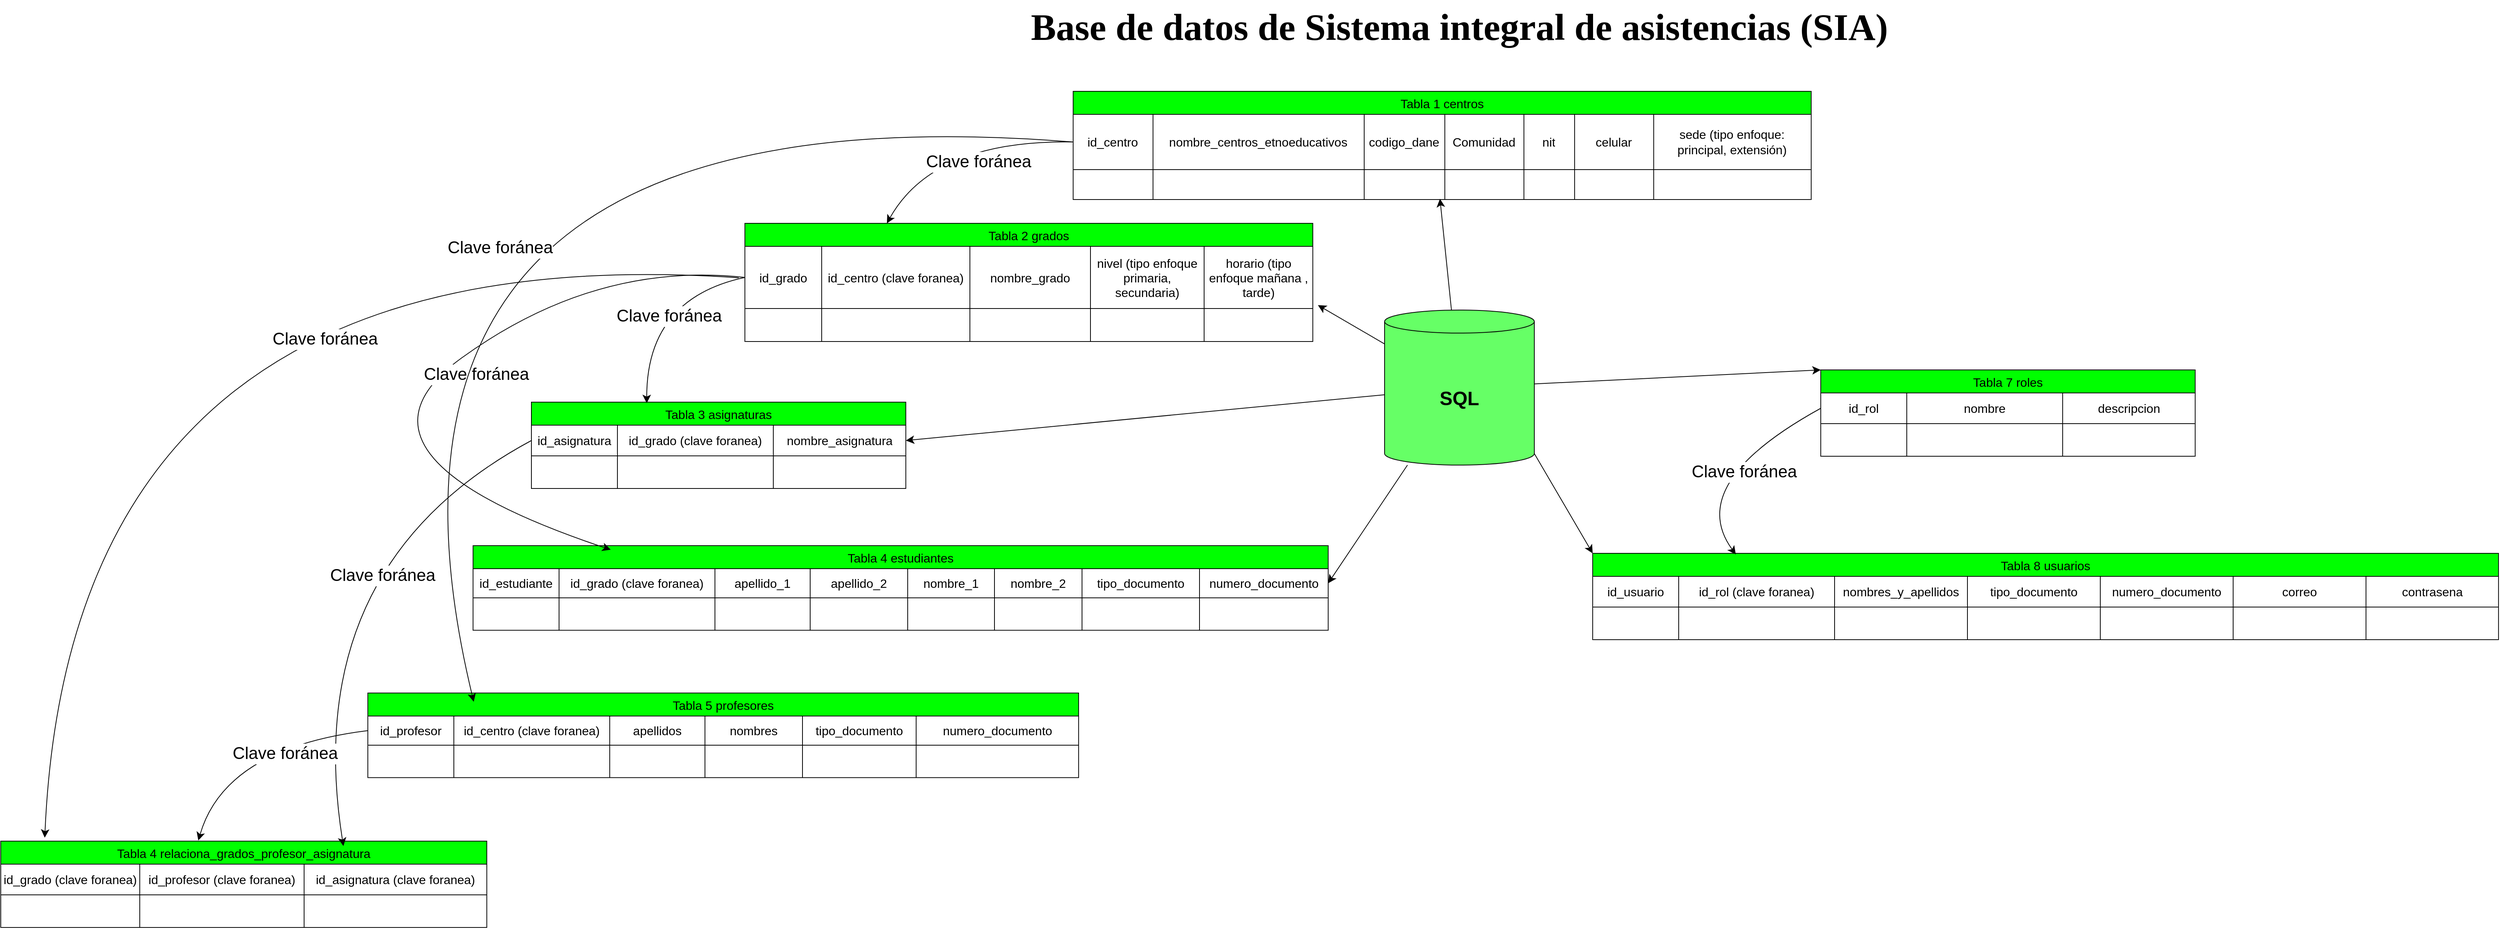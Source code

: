 <mxfile version="26.0.9">
  <diagram name="Página-1" id="TvYG14Qko4ZeJ21JqZOj">
    <mxGraphModel dx="2522" dy="471" grid="0" gridSize="10" guides="1" tooltips="1" connect="1" arrows="1" fold="1" page="0" pageScale="1" pageWidth="827" pageHeight="1169" background="#ffffff" math="0" shadow="0">
      <root>
        <mxCell id="0" />
        <mxCell id="1" parent="0" />
        <mxCell id="zRnEoflxh51FS6Fjrhx--129" style="edgeStyle=none;curved=1;rounded=0;orthogonalLoop=1;jettySize=auto;html=1;fontSize=12;startSize=8;endSize=8;entryX=1;entryY=0.5;entryDx=0;entryDy=0;" edge="1" parent="1" source="zRnEoflxh51FS6Fjrhx--1" target="zRnEoflxh51FS6Fjrhx--131">
          <mxGeometry relative="1" as="geometry">
            <mxPoint x="-136" y="862" as="targetPoint" />
          </mxGeometry>
        </mxCell>
        <mxCell id="zRnEoflxh51FS6Fjrhx--230" style="edgeStyle=none;curved=1;rounded=0;orthogonalLoop=1;jettySize=auto;html=1;exitX=1;exitY=1;exitDx=0;exitDy=-15;exitPerimeter=0;fontSize=12;startSize=8;endSize=8;entryX=0;entryY=0;entryDx=0;entryDy=0;" edge="1" parent="1" source="zRnEoflxh51FS6Fjrhx--1" target="zRnEoflxh51FS6Fjrhx--231">
          <mxGeometry relative="1" as="geometry">
            <mxPoint x="733" y="855" as="targetPoint" />
          </mxGeometry>
        </mxCell>
        <mxCell id="zRnEoflxh51FS6Fjrhx--268" style="edgeStyle=none;curved=1;rounded=0;orthogonalLoop=1;jettySize=auto;html=1;entryX=0;entryY=0;entryDx=0;entryDy=0;fontSize=12;startSize=8;endSize=8;" edge="1" parent="1" source="zRnEoflxh51FS6Fjrhx--1" target="zRnEoflxh51FS6Fjrhx--248">
          <mxGeometry relative="1" as="geometry" />
        </mxCell>
        <mxCell id="zRnEoflxh51FS6Fjrhx--1" value="&lt;font style=&quot;vertical-align: inherit;&quot;&gt;&lt;font style=&quot;vertical-align: inherit; font-size: 25px;&quot;&gt;&lt;b&gt;SQL&lt;/b&gt;&lt;/font&gt;&lt;/font&gt;" style="shape=cylinder3;whiteSpace=wrap;html=1;boundedLbl=1;backgroundOutline=1;size=15;fillColor=#66FF66;" vertex="1" parent="1">
          <mxGeometry x="481" y="500" width="195" height="202" as="geometry" />
        </mxCell>
        <mxCell id="zRnEoflxh51FS6Fjrhx--2" value="Tabla 1 centros" style="shape=table;startSize=30;container=1;collapsible=0;childLayout=tableLayout;strokeColor=#000000;fontSize=16;fillColor=#00FF00;" vertex="1" parent="1">
          <mxGeometry x="75.45" y="215" width="961.102" height="141.0" as="geometry" />
        </mxCell>
        <mxCell id="zRnEoflxh51FS6Fjrhx--3" value="" style="shape=tableRow;horizontal=0;startSize=0;swimlaneHead=0;swimlaneBody=0;strokeColor=inherit;top=0;left=0;bottom=0;right=0;collapsible=0;dropTarget=0;fillColor=none;points=[[0,0.5],[1,0.5]];portConstraint=eastwest;fontSize=16;" vertex="1" parent="zRnEoflxh51FS6Fjrhx--2">
          <mxGeometry y="30" width="961.102" height="72" as="geometry" />
        </mxCell>
        <mxCell id="zRnEoflxh51FS6Fjrhx--25" value="id_centro" style="shape=partialRectangle;html=1;whiteSpace=wrap;connectable=0;strokeColor=inherit;overflow=hidden;fillColor=none;top=0;left=0;bottom=0;right=0;pointerEvents=1;fontSize=16;" vertex="1" parent="zRnEoflxh51FS6Fjrhx--3">
          <mxGeometry width="104" height="72" as="geometry">
            <mxRectangle width="104" height="72" as="alternateBounds" />
          </mxGeometry>
        </mxCell>
        <mxCell id="zRnEoflxh51FS6Fjrhx--4" value="nombre_centros_etnoeducativos" style="shape=partialRectangle;html=1;whiteSpace=wrap;connectable=0;strokeColor=inherit;overflow=hidden;fillColor=none;top=0;left=0;bottom=0;right=0;pointerEvents=1;fontSize=16;" vertex="1" parent="zRnEoflxh51FS6Fjrhx--3">
          <mxGeometry x="104" width="275" height="72" as="geometry">
            <mxRectangle width="275" height="72" as="alternateBounds" />
          </mxGeometry>
        </mxCell>
        <mxCell id="zRnEoflxh51FS6Fjrhx--5" value="codigo_dane" style="shape=partialRectangle;html=1;whiteSpace=wrap;connectable=0;strokeColor=inherit;overflow=hidden;fillColor=none;top=0;left=0;bottom=0;right=0;pointerEvents=1;fontSize=16;" vertex="1" parent="zRnEoflxh51FS6Fjrhx--3">
          <mxGeometry x="379" width="105" height="72" as="geometry">
            <mxRectangle width="105" height="72" as="alternateBounds" />
          </mxGeometry>
        </mxCell>
        <mxCell id="zRnEoflxh51FS6Fjrhx--6" value="Comunidad" style="shape=partialRectangle;html=1;whiteSpace=wrap;connectable=0;strokeColor=inherit;overflow=hidden;fillColor=none;top=0;left=0;bottom=0;right=0;pointerEvents=1;fontSize=16;" vertex="1" parent="zRnEoflxh51FS6Fjrhx--3">
          <mxGeometry x="484" width="103" height="72" as="geometry">
            <mxRectangle width="103" height="72" as="alternateBounds" />
          </mxGeometry>
        </mxCell>
        <mxCell id="zRnEoflxh51FS6Fjrhx--15" value="nit" style="shape=partialRectangle;html=1;whiteSpace=wrap;connectable=0;strokeColor=inherit;overflow=hidden;fillColor=none;top=0;left=0;bottom=0;right=0;pointerEvents=1;fontSize=16;" vertex="1" parent="zRnEoflxh51FS6Fjrhx--3">
          <mxGeometry x="587" width="66" height="72" as="geometry">
            <mxRectangle width="66" height="72" as="alternateBounds" />
          </mxGeometry>
        </mxCell>
        <mxCell id="zRnEoflxh51FS6Fjrhx--18" value="celular" style="shape=partialRectangle;html=1;whiteSpace=wrap;connectable=0;strokeColor=inherit;overflow=hidden;fillColor=none;top=0;left=0;bottom=0;right=0;pointerEvents=1;fontSize=16;" vertex="1" parent="zRnEoflxh51FS6Fjrhx--3">
          <mxGeometry x="653" width="103" height="72" as="geometry">
            <mxRectangle width="103" height="72" as="alternateBounds" />
          </mxGeometry>
        </mxCell>
        <mxCell id="zRnEoflxh51FS6Fjrhx--61" value="sede (tipo enfoque: principal, extensión)" style="shape=partialRectangle;html=1;whiteSpace=wrap;connectable=0;strokeColor=inherit;overflow=hidden;fillColor=none;top=0;left=0;bottom=0;right=0;pointerEvents=1;fontSize=16;" vertex="1" parent="zRnEoflxh51FS6Fjrhx--3">
          <mxGeometry x="756" width="205" height="72" as="geometry">
            <mxRectangle width="205" height="72" as="alternateBounds" />
          </mxGeometry>
        </mxCell>
        <mxCell id="zRnEoflxh51FS6Fjrhx--7" value="" style="shape=tableRow;horizontal=0;startSize=0;swimlaneHead=0;swimlaneBody=0;strokeColor=inherit;top=0;left=0;bottom=0;right=0;collapsible=0;dropTarget=0;fillColor=none;points=[[0,0.5],[1,0.5]];portConstraint=eastwest;fontSize=16;" vertex="1" parent="zRnEoflxh51FS6Fjrhx--2">
          <mxGeometry y="102" width="961.102" height="39" as="geometry" />
        </mxCell>
        <mxCell id="zRnEoflxh51FS6Fjrhx--26" style="shape=partialRectangle;html=1;whiteSpace=wrap;connectable=0;strokeColor=inherit;overflow=hidden;fillColor=none;top=0;left=0;bottom=0;right=0;pointerEvents=1;fontSize=16;" vertex="1" parent="zRnEoflxh51FS6Fjrhx--7">
          <mxGeometry width="104" height="39" as="geometry">
            <mxRectangle width="104" height="39" as="alternateBounds" />
          </mxGeometry>
        </mxCell>
        <mxCell id="zRnEoflxh51FS6Fjrhx--8" value="" style="shape=partialRectangle;html=1;whiteSpace=wrap;connectable=0;strokeColor=inherit;overflow=hidden;fillColor=none;top=0;left=0;bottom=0;right=0;pointerEvents=1;fontSize=16;" vertex="1" parent="zRnEoflxh51FS6Fjrhx--7">
          <mxGeometry x="104" width="275" height="39" as="geometry">
            <mxRectangle width="275" height="39" as="alternateBounds" />
          </mxGeometry>
        </mxCell>
        <mxCell id="zRnEoflxh51FS6Fjrhx--9" value="" style="shape=partialRectangle;html=1;whiteSpace=wrap;connectable=0;strokeColor=inherit;overflow=hidden;fillColor=none;top=0;left=0;bottom=0;right=0;pointerEvents=1;fontSize=16;" vertex="1" parent="zRnEoflxh51FS6Fjrhx--7">
          <mxGeometry x="379" width="105" height="39" as="geometry">
            <mxRectangle width="105" height="39" as="alternateBounds" />
          </mxGeometry>
        </mxCell>
        <mxCell id="zRnEoflxh51FS6Fjrhx--10" value="" style="shape=partialRectangle;html=1;whiteSpace=wrap;connectable=0;strokeColor=inherit;overflow=hidden;fillColor=none;top=0;left=0;bottom=0;right=0;pointerEvents=1;fontSize=16;" vertex="1" parent="zRnEoflxh51FS6Fjrhx--7">
          <mxGeometry x="484" width="103" height="39" as="geometry">
            <mxRectangle width="103" height="39" as="alternateBounds" />
          </mxGeometry>
        </mxCell>
        <mxCell id="zRnEoflxh51FS6Fjrhx--16" style="shape=partialRectangle;html=1;whiteSpace=wrap;connectable=0;strokeColor=inherit;overflow=hidden;fillColor=none;top=0;left=0;bottom=0;right=0;pointerEvents=1;fontSize=16;" vertex="1" parent="zRnEoflxh51FS6Fjrhx--7">
          <mxGeometry x="587" width="66" height="39" as="geometry">
            <mxRectangle width="66" height="39" as="alternateBounds" />
          </mxGeometry>
        </mxCell>
        <mxCell id="zRnEoflxh51FS6Fjrhx--19" style="shape=partialRectangle;html=1;whiteSpace=wrap;connectable=0;strokeColor=inherit;overflow=hidden;fillColor=none;top=0;left=0;bottom=0;right=0;pointerEvents=1;fontSize=16;" vertex="1" parent="zRnEoflxh51FS6Fjrhx--7">
          <mxGeometry x="653" width="103" height="39" as="geometry">
            <mxRectangle width="103" height="39" as="alternateBounds" />
          </mxGeometry>
        </mxCell>
        <mxCell id="zRnEoflxh51FS6Fjrhx--62" style="shape=partialRectangle;html=1;whiteSpace=wrap;connectable=0;strokeColor=inherit;overflow=hidden;fillColor=none;top=0;left=0;bottom=0;right=0;pointerEvents=1;fontSize=16;" vertex="1" parent="zRnEoflxh51FS6Fjrhx--7">
          <mxGeometry x="756" width="205" height="39" as="geometry">
            <mxRectangle width="205" height="39" as="alternateBounds" />
          </mxGeometry>
        </mxCell>
        <mxCell id="zRnEoflxh51FS6Fjrhx--27" style="edgeStyle=none;curved=1;rounded=0;orthogonalLoop=1;jettySize=auto;html=1;entryX=0.497;entryY=0.974;entryDx=0;entryDy=0;entryPerimeter=0;fontSize=12;startSize=8;endSize=8;" edge="1" parent="1" source="zRnEoflxh51FS6Fjrhx--1" target="zRnEoflxh51FS6Fjrhx--7">
          <mxGeometry relative="1" as="geometry" />
        </mxCell>
        <mxCell id="zRnEoflxh51FS6Fjrhx--29" value="Tabla 2 grados" style="shape=table;startSize=30;container=1;collapsible=0;childLayout=tableLayout;strokeColor=#000000;fontSize=16;fillColor=#00FF00;" vertex="1" parent="1">
          <mxGeometry x="-352" y="387" width="739.553" height="153.984" as="geometry" />
        </mxCell>
        <mxCell id="zRnEoflxh51FS6Fjrhx--30" value="" style="shape=tableRow;horizontal=0;startSize=0;swimlaneHead=0;swimlaneBody=0;strokeColor=inherit;top=0;left=0;bottom=0;right=0;collapsible=0;dropTarget=0;fillColor=none;points=[[0,0.5],[1,0.5]];portConstraint=eastwest;fontSize=16;" vertex="1" parent="zRnEoflxh51FS6Fjrhx--29">
          <mxGeometry y="30" width="739.553" height="81" as="geometry" />
        </mxCell>
        <mxCell id="zRnEoflxh51FS6Fjrhx--31" value="id_grado" style="shape=partialRectangle;html=1;whiteSpace=wrap;connectable=0;strokeColor=inherit;overflow=hidden;fillColor=none;top=0;left=0;bottom=0;right=0;pointerEvents=1;fontSize=16;" vertex="1" parent="zRnEoflxh51FS6Fjrhx--30">
          <mxGeometry width="100" height="81" as="geometry">
            <mxRectangle width="100" height="81" as="alternateBounds" />
          </mxGeometry>
        </mxCell>
        <mxCell id="zRnEoflxh51FS6Fjrhx--32" value="id_centro (clave foranea)" style="shape=partialRectangle;html=1;whiteSpace=wrap;connectable=0;strokeColor=inherit;overflow=hidden;fillColor=none;top=0;left=0;bottom=0;right=0;pointerEvents=1;fontSize=16;" vertex="1" parent="zRnEoflxh51FS6Fjrhx--30">
          <mxGeometry x="100" width="193" height="81" as="geometry">
            <mxRectangle width="193" height="81" as="alternateBounds" />
          </mxGeometry>
        </mxCell>
        <mxCell id="zRnEoflxh51FS6Fjrhx--33" value="nombre_grado" style="shape=partialRectangle;html=1;whiteSpace=wrap;connectable=0;strokeColor=inherit;overflow=hidden;fillColor=none;top=0;left=0;bottom=0;right=0;pointerEvents=1;fontSize=16;" vertex="1" parent="zRnEoflxh51FS6Fjrhx--30">
          <mxGeometry x="293" width="157" height="81" as="geometry">
            <mxRectangle width="157" height="81" as="alternateBounds" />
          </mxGeometry>
        </mxCell>
        <mxCell id="zRnEoflxh51FS6Fjrhx--34" value="nivel (tipo enfoque primaria, secundaria)" style="shape=partialRectangle;html=1;whiteSpace=wrap;connectable=0;strokeColor=inherit;overflow=hidden;fillColor=none;top=0;left=0;bottom=0;right=0;pointerEvents=1;fontSize=16;" vertex="1" parent="zRnEoflxh51FS6Fjrhx--30">
          <mxGeometry x="450" width="148" height="81" as="geometry">
            <mxRectangle width="148" height="81" as="alternateBounds" />
          </mxGeometry>
        </mxCell>
        <mxCell id="zRnEoflxh51FS6Fjrhx--35" value="horario (tipo enfoque mañana , tarde)" style="shape=partialRectangle;html=1;whiteSpace=wrap;connectable=0;strokeColor=inherit;overflow=hidden;fillColor=none;top=0;left=0;bottom=0;right=0;pointerEvents=1;fontSize=16;" vertex="1" parent="zRnEoflxh51FS6Fjrhx--30">
          <mxGeometry x="598" width="142" height="81" as="geometry">
            <mxRectangle width="142" height="81" as="alternateBounds" />
          </mxGeometry>
        </mxCell>
        <mxCell id="zRnEoflxh51FS6Fjrhx--37" value="" style="shape=tableRow;horizontal=0;startSize=0;swimlaneHead=0;swimlaneBody=0;strokeColor=inherit;top=0;left=0;bottom=0;right=0;collapsible=0;dropTarget=0;fillColor=none;points=[[0,0.5],[1,0.5]];portConstraint=eastwest;fontSize=16;" vertex="1" parent="zRnEoflxh51FS6Fjrhx--29">
          <mxGeometry y="111" width="739.553" height="43" as="geometry" />
        </mxCell>
        <mxCell id="zRnEoflxh51FS6Fjrhx--38" style="shape=partialRectangle;html=1;whiteSpace=wrap;connectable=0;strokeColor=inherit;overflow=hidden;fillColor=none;top=0;left=0;bottom=0;right=0;pointerEvents=1;fontSize=16;" vertex="1" parent="zRnEoflxh51FS6Fjrhx--37">
          <mxGeometry width="100" height="43" as="geometry">
            <mxRectangle width="100" height="43" as="alternateBounds" />
          </mxGeometry>
        </mxCell>
        <mxCell id="zRnEoflxh51FS6Fjrhx--39" value="" style="shape=partialRectangle;html=1;whiteSpace=wrap;connectable=0;strokeColor=inherit;overflow=hidden;fillColor=none;top=0;left=0;bottom=0;right=0;pointerEvents=1;fontSize=16;" vertex="1" parent="zRnEoflxh51FS6Fjrhx--37">
          <mxGeometry x="100" width="193" height="43" as="geometry">
            <mxRectangle width="193" height="43" as="alternateBounds" />
          </mxGeometry>
        </mxCell>
        <mxCell id="zRnEoflxh51FS6Fjrhx--40" value="" style="shape=partialRectangle;html=1;whiteSpace=wrap;connectable=0;strokeColor=inherit;overflow=hidden;fillColor=none;top=0;left=0;bottom=0;right=0;pointerEvents=1;fontSize=16;" vertex="1" parent="zRnEoflxh51FS6Fjrhx--37">
          <mxGeometry x="293" width="157" height="43" as="geometry">
            <mxRectangle width="157" height="43" as="alternateBounds" />
          </mxGeometry>
        </mxCell>
        <mxCell id="zRnEoflxh51FS6Fjrhx--41" value="" style="shape=partialRectangle;html=1;whiteSpace=wrap;connectable=0;strokeColor=inherit;overflow=hidden;fillColor=none;top=0;left=0;bottom=0;right=0;pointerEvents=1;fontSize=16;" vertex="1" parent="zRnEoflxh51FS6Fjrhx--37">
          <mxGeometry x="450" width="148" height="43" as="geometry">
            <mxRectangle width="148" height="43" as="alternateBounds" />
          </mxGeometry>
        </mxCell>
        <mxCell id="zRnEoflxh51FS6Fjrhx--42" style="shape=partialRectangle;html=1;whiteSpace=wrap;connectable=0;strokeColor=inherit;overflow=hidden;fillColor=none;top=0;left=0;bottom=0;right=0;pointerEvents=1;fontSize=16;" vertex="1" parent="zRnEoflxh51FS6Fjrhx--37">
          <mxGeometry x="598" width="142" height="43" as="geometry">
            <mxRectangle width="142" height="43" as="alternateBounds" />
          </mxGeometry>
        </mxCell>
        <mxCell id="zRnEoflxh51FS6Fjrhx--59" style="edgeStyle=none;curved=1;rounded=0;orthogonalLoop=1;jettySize=auto;html=1;entryX=1.009;entryY=-0.103;entryDx=0;entryDy=0;entryPerimeter=0;fontSize=12;startSize=8;endSize=8;" edge="1" parent="1" source="zRnEoflxh51FS6Fjrhx--1" target="zRnEoflxh51FS6Fjrhx--37">
          <mxGeometry relative="1" as="geometry" />
        </mxCell>
        <mxCell id="zRnEoflxh51FS6Fjrhx--60" style="edgeStyle=none;curved=1;rounded=0;orthogonalLoop=1;jettySize=auto;html=1;entryX=1;entryY=0.5;entryDx=0;entryDy=0;fontSize=12;startSize=8;endSize=8;" edge="1" parent="1" source="zRnEoflxh51FS6Fjrhx--1" target="zRnEoflxh51FS6Fjrhx--69">
          <mxGeometry relative="1" as="geometry">
            <mxPoint x="41.16" y="726.752" as="targetPoint" />
          </mxGeometry>
        </mxCell>
        <mxCell id="zRnEoflxh51FS6Fjrhx--67" value="&lt;font face=&quot;Times New Roman&quot; style=&quot;font-size: 49px;&quot;&gt;Base de datos de Sistema integral de asistencias (SIA)&lt;/font&gt;" style="text;html=1;align=center;verticalAlign=middle;resizable=0;points=[];autosize=1;strokeColor=none;fillColor=none;fontSize=16;strokeWidth=15;fontStyle=1" vertex="1" parent="1">
          <mxGeometry x="38" y="96" width="1079" height="71" as="geometry" />
        </mxCell>
        <mxCell id="zRnEoflxh51FS6Fjrhx--68" value="Tabla 3 asignaturas" style="shape=table;startSize=30;container=1;collapsible=0;childLayout=tableLayout;strokeColor=#000000;fontSize=16;fillColor=#00FF00;" vertex="1" parent="1">
          <mxGeometry x="-630" y="620" width="487.57" height="112.54" as="geometry" />
        </mxCell>
        <mxCell id="zRnEoflxh51FS6Fjrhx--69" value="" style="shape=tableRow;horizontal=0;startSize=0;swimlaneHead=0;swimlaneBody=0;strokeColor=inherit;top=0;left=0;bottom=0;right=0;collapsible=0;dropTarget=0;fillColor=none;points=[[0,0.5],[1,0.5]];portConstraint=eastwest;fontSize=16;" vertex="1" parent="zRnEoflxh51FS6Fjrhx--68">
          <mxGeometry y="30" width="487.57" height="40" as="geometry" />
        </mxCell>
        <mxCell id="zRnEoflxh51FS6Fjrhx--70" value="id_asignatura" style="shape=partialRectangle;html=1;whiteSpace=wrap;connectable=0;strokeColor=inherit;overflow=hidden;fillColor=none;top=0;left=0;bottom=0;right=0;pointerEvents=1;fontSize=16;" vertex="1" parent="zRnEoflxh51FS6Fjrhx--69">
          <mxGeometry width="112" height="40" as="geometry">
            <mxRectangle width="112" height="40" as="alternateBounds" />
          </mxGeometry>
        </mxCell>
        <mxCell id="zRnEoflxh51FS6Fjrhx--71" value="id_grado (clave foranea)" style="shape=partialRectangle;html=1;whiteSpace=wrap;connectable=0;strokeColor=inherit;overflow=hidden;fillColor=none;top=0;left=0;bottom=0;right=0;pointerEvents=1;fontSize=16;" vertex="1" parent="zRnEoflxh51FS6Fjrhx--69">
          <mxGeometry x="112" width="203" height="40" as="geometry">
            <mxRectangle width="203" height="40" as="alternateBounds" />
          </mxGeometry>
        </mxCell>
        <mxCell id="zRnEoflxh51FS6Fjrhx--72" value="nombre_asignatura" style="shape=partialRectangle;html=1;whiteSpace=wrap;connectable=0;strokeColor=inherit;overflow=hidden;fillColor=none;top=0;left=0;bottom=0;right=0;pointerEvents=1;fontSize=16;" vertex="1" parent="zRnEoflxh51FS6Fjrhx--69">
          <mxGeometry x="315" width="173" height="40" as="geometry">
            <mxRectangle width="173" height="40" as="alternateBounds" />
          </mxGeometry>
        </mxCell>
        <mxCell id="zRnEoflxh51FS6Fjrhx--75" value="" style="shape=tableRow;horizontal=0;startSize=0;swimlaneHead=0;swimlaneBody=0;strokeColor=inherit;top=0;left=0;bottom=0;right=0;collapsible=0;dropTarget=0;fillColor=none;points=[[0,0.5],[1,0.5]];portConstraint=eastwest;fontSize=16;" vertex="1" parent="zRnEoflxh51FS6Fjrhx--68">
          <mxGeometry y="70" width="487.57" height="43" as="geometry" />
        </mxCell>
        <mxCell id="zRnEoflxh51FS6Fjrhx--76" style="shape=partialRectangle;html=1;whiteSpace=wrap;connectable=0;strokeColor=inherit;overflow=hidden;fillColor=none;top=0;left=0;bottom=0;right=0;pointerEvents=1;fontSize=16;" vertex="1" parent="zRnEoflxh51FS6Fjrhx--75">
          <mxGeometry width="112" height="43" as="geometry">
            <mxRectangle width="112" height="43" as="alternateBounds" />
          </mxGeometry>
        </mxCell>
        <mxCell id="zRnEoflxh51FS6Fjrhx--77" value="" style="shape=partialRectangle;html=1;whiteSpace=wrap;connectable=0;strokeColor=inherit;overflow=hidden;fillColor=none;top=0;left=0;bottom=0;right=0;pointerEvents=1;fontSize=16;" vertex="1" parent="zRnEoflxh51FS6Fjrhx--75">
          <mxGeometry x="112" width="203" height="43" as="geometry">
            <mxRectangle width="203" height="43" as="alternateBounds" />
          </mxGeometry>
        </mxCell>
        <mxCell id="zRnEoflxh51FS6Fjrhx--78" value="" style="shape=partialRectangle;html=1;whiteSpace=wrap;connectable=0;strokeColor=inherit;overflow=hidden;fillColor=none;top=0;left=0;bottom=0;right=0;pointerEvents=1;fontSize=16;" vertex="1" parent="zRnEoflxh51FS6Fjrhx--75">
          <mxGeometry x="315" width="173" height="43" as="geometry">
            <mxRectangle width="173" height="43" as="alternateBounds" />
          </mxGeometry>
        </mxCell>
        <mxCell id="zRnEoflxh51FS6Fjrhx--89" style="edgeStyle=none;curved=1;rounded=0;orthogonalLoop=1;jettySize=auto;html=1;fontSize=12;startSize=8;endSize=8;exitX=0;exitY=0.5;exitDx=0;exitDy=0;entryX=0.25;entryY=0;entryDx=0;entryDy=0;" edge="1" parent="1" source="zRnEoflxh51FS6Fjrhx--3" target="zRnEoflxh51FS6Fjrhx--29">
          <mxGeometry relative="1" as="geometry">
            <mxPoint x="51" y="274" as="sourcePoint" />
            <mxPoint x="-167" y="385" as="targetPoint" />
            <Array as="points">
              <mxPoint x="-106" y="278" />
            </Array>
          </mxGeometry>
        </mxCell>
        <mxCell id="zRnEoflxh51FS6Fjrhx--90" value="&lt;font style=&quot;font-size: 22px;&quot;&gt;Clave foránea&lt;/font&gt;" style="edgeLabel;html=1;align=center;verticalAlign=middle;resizable=0;points=[];fontSize=12;" vertex="1" connectable="0" parent="zRnEoflxh51FS6Fjrhx--89">
          <mxGeometry x="-0.197" y="28" relative="1" as="geometry">
            <mxPoint as="offset" />
          </mxGeometry>
        </mxCell>
        <mxCell id="zRnEoflxh51FS6Fjrhx--95" style="edgeStyle=none;curved=1;rounded=0;orthogonalLoop=1;jettySize=auto;html=1;fontSize=12;startSize=8;endSize=8;exitX=0;exitY=0.5;exitDx=0;exitDy=0;entryX=0.308;entryY=0.012;entryDx=0;entryDy=0;entryPerimeter=0;" edge="1" parent="1" source="zRnEoflxh51FS6Fjrhx--30" target="zRnEoflxh51FS6Fjrhx--68">
          <mxGeometry relative="1" as="geometry">
            <mxPoint x="-352" y="455" as="sourcePoint" />
            <mxPoint x="-495" y="628" as="targetPoint" />
            <Array as="points">
              <mxPoint x="-480" y="485" />
            </Array>
          </mxGeometry>
        </mxCell>
        <mxCell id="zRnEoflxh51FS6Fjrhx--96" value="&lt;font style=&quot;font-size: 22px;&quot;&gt;Clave foránea&lt;/font&gt;" style="edgeLabel;html=1;align=center;verticalAlign=middle;resizable=0;points=[];fontSize=12;" vertex="1" connectable="0" parent="zRnEoflxh51FS6Fjrhx--95">
          <mxGeometry x="-0.197" y="28" relative="1" as="geometry">
            <mxPoint as="offset" />
          </mxGeometry>
        </mxCell>
        <mxCell id="zRnEoflxh51FS6Fjrhx--130" value="Tabla 4 estudiantes" style="shape=table;startSize=30;container=1;collapsible=0;childLayout=tableLayout;strokeColor=#000000;fontSize=16;fillColor=#00FF00;" vertex="1" parent="1">
          <mxGeometry x="-706" y="807" width="1113.57" height="110.207" as="geometry" />
        </mxCell>
        <mxCell id="zRnEoflxh51FS6Fjrhx--131" value="" style="shape=tableRow;horizontal=0;startSize=0;swimlaneHead=0;swimlaneBody=0;strokeColor=inherit;top=0;left=0;bottom=0;right=0;collapsible=0;dropTarget=0;fillColor=none;points=[[0,0.5],[1,0.5]];portConstraint=eastwest;fontSize=16;" vertex="1" parent="zRnEoflxh51FS6Fjrhx--130">
          <mxGeometry y="30" width="1113.57" height="38" as="geometry" />
        </mxCell>
        <mxCell id="zRnEoflxh51FS6Fjrhx--132" value="id_estudiante" style="shape=partialRectangle;html=1;whiteSpace=wrap;connectable=0;strokeColor=inherit;overflow=hidden;fillColor=none;top=0;left=0;bottom=0;right=0;pointerEvents=1;fontSize=16;" vertex="1" parent="zRnEoflxh51FS6Fjrhx--131">
          <mxGeometry width="112" height="38" as="geometry">
            <mxRectangle width="112" height="38" as="alternateBounds" />
          </mxGeometry>
        </mxCell>
        <mxCell id="zRnEoflxh51FS6Fjrhx--133" value="id_grado (clave foranea)" style="shape=partialRectangle;html=1;whiteSpace=wrap;connectable=0;strokeColor=inherit;overflow=hidden;fillColor=none;top=0;left=0;bottom=0;right=0;pointerEvents=1;fontSize=16;" vertex="1" parent="zRnEoflxh51FS6Fjrhx--131">
          <mxGeometry x="112" width="203" height="38" as="geometry">
            <mxRectangle width="203" height="38" as="alternateBounds" />
          </mxGeometry>
        </mxCell>
        <mxCell id="zRnEoflxh51FS6Fjrhx--134" value="apellido_1" style="shape=partialRectangle;html=1;whiteSpace=wrap;connectable=0;strokeColor=inherit;overflow=hidden;fillColor=none;top=0;left=0;bottom=0;right=0;pointerEvents=1;fontSize=16;" vertex="1" parent="zRnEoflxh51FS6Fjrhx--131">
          <mxGeometry x="315" width="124" height="38" as="geometry">
            <mxRectangle width="124" height="38" as="alternateBounds" />
          </mxGeometry>
        </mxCell>
        <mxCell id="zRnEoflxh51FS6Fjrhx--139" value="apellido_2" style="shape=partialRectangle;html=1;whiteSpace=wrap;connectable=0;strokeColor=inherit;overflow=hidden;fillColor=none;top=0;left=0;bottom=0;right=0;pointerEvents=1;fontSize=16;" vertex="1" parent="zRnEoflxh51FS6Fjrhx--131">
          <mxGeometry x="439" width="127" height="38" as="geometry">
            <mxRectangle width="127" height="38" as="alternateBounds" />
          </mxGeometry>
        </mxCell>
        <mxCell id="zRnEoflxh51FS6Fjrhx--141" value="nombre_1" style="shape=partialRectangle;html=1;whiteSpace=wrap;connectable=0;strokeColor=inherit;overflow=hidden;fillColor=none;top=0;left=0;bottom=0;right=0;pointerEvents=1;fontSize=16;" vertex="1" parent="zRnEoflxh51FS6Fjrhx--131">
          <mxGeometry x="566" width="113" height="38" as="geometry">
            <mxRectangle width="113" height="38" as="alternateBounds" />
          </mxGeometry>
        </mxCell>
        <mxCell id="zRnEoflxh51FS6Fjrhx--143" value="nombre_2" style="shape=partialRectangle;html=1;whiteSpace=wrap;connectable=0;strokeColor=inherit;overflow=hidden;fillColor=none;top=0;left=0;bottom=0;right=0;pointerEvents=1;fontSize=16;" vertex="1" parent="zRnEoflxh51FS6Fjrhx--131">
          <mxGeometry x="679" width="114" height="38" as="geometry">
            <mxRectangle width="114" height="38" as="alternateBounds" />
          </mxGeometry>
        </mxCell>
        <mxCell id="zRnEoflxh51FS6Fjrhx--145" value="tipo_documento" style="shape=partialRectangle;html=1;whiteSpace=wrap;connectable=0;strokeColor=inherit;overflow=hidden;fillColor=none;top=0;left=0;bottom=0;right=0;pointerEvents=1;fontSize=16;" vertex="1" parent="zRnEoflxh51FS6Fjrhx--131">
          <mxGeometry x="793" width="153" height="38" as="geometry">
            <mxRectangle width="153" height="38" as="alternateBounds" />
          </mxGeometry>
        </mxCell>
        <mxCell id="zRnEoflxh51FS6Fjrhx--147" value="numero_documento" style="shape=partialRectangle;html=1;whiteSpace=wrap;connectable=0;strokeColor=inherit;overflow=hidden;fillColor=none;top=0;left=0;bottom=0;right=0;pointerEvents=1;fontSize=16;" vertex="1" parent="zRnEoflxh51FS6Fjrhx--131">
          <mxGeometry x="946" width="168" height="38" as="geometry">
            <mxRectangle width="168" height="38" as="alternateBounds" />
          </mxGeometry>
        </mxCell>
        <mxCell id="zRnEoflxh51FS6Fjrhx--135" value="" style="shape=tableRow;horizontal=0;startSize=0;swimlaneHead=0;swimlaneBody=0;strokeColor=inherit;top=0;left=0;bottom=0;right=0;collapsible=0;dropTarget=0;fillColor=none;points=[[0,0.5],[1,0.5]];portConstraint=eastwest;fontSize=16;" vertex="1" parent="zRnEoflxh51FS6Fjrhx--130">
          <mxGeometry y="68" width="1113.57" height="42" as="geometry" />
        </mxCell>
        <mxCell id="zRnEoflxh51FS6Fjrhx--136" style="shape=partialRectangle;html=1;whiteSpace=wrap;connectable=0;strokeColor=inherit;overflow=hidden;fillColor=none;top=0;left=0;bottom=0;right=0;pointerEvents=1;fontSize=16;" vertex="1" parent="zRnEoflxh51FS6Fjrhx--135">
          <mxGeometry width="112" height="42" as="geometry">
            <mxRectangle width="112" height="42" as="alternateBounds" />
          </mxGeometry>
        </mxCell>
        <mxCell id="zRnEoflxh51FS6Fjrhx--137" value="" style="shape=partialRectangle;html=1;whiteSpace=wrap;connectable=0;strokeColor=inherit;overflow=hidden;fillColor=none;top=0;left=0;bottom=0;right=0;pointerEvents=1;fontSize=16;" vertex="1" parent="zRnEoflxh51FS6Fjrhx--135">
          <mxGeometry x="112" width="203" height="42" as="geometry">
            <mxRectangle width="203" height="42" as="alternateBounds" />
          </mxGeometry>
        </mxCell>
        <mxCell id="zRnEoflxh51FS6Fjrhx--138" value="" style="shape=partialRectangle;html=1;whiteSpace=wrap;connectable=0;strokeColor=inherit;overflow=hidden;fillColor=none;top=0;left=0;bottom=0;right=0;pointerEvents=1;fontSize=16;" vertex="1" parent="zRnEoflxh51FS6Fjrhx--135">
          <mxGeometry x="315" width="124" height="42" as="geometry">
            <mxRectangle width="124" height="42" as="alternateBounds" />
          </mxGeometry>
        </mxCell>
        <mxCell id="zRnEoflxh51FS6Fjrhx--140" style="shape=partialRectangle;html=1;whiteSpace=wrap;connectable=0;strokeColor=inherit;overflow=hidden;fillColor=none;top=0;left=0;bottom=0;right=0;pointerEvents=1;fontSize=16;" vertex="1" parent="zRnEoflxh51FS6Fjrhx--135">
          <mxGeometry x="439" width="127" height="42" as="geometry">
            <mxRectangle width="127" height="42" as="alternateBounds" />
          </mxGeometry>
        </mxCell>
        <mxCell id="zRnEoflxh51FS6Fjrhx--142" style="shape=partialRectangle;html=1;whiteSpace=wrap;connectable=0;strokeColor=inherit;overflow=hidden;fillColor=none;top=0;left=0;bottom=0;right=0;pointerEvents=1;fontSize=16;" vertex="1" parent="zRnEoflxh51FS6Fjrhx--135">
          <mxGeometry x="566" width="113" height="42" as="geometry">
            <mxRectangle width="113" height="42" as="alternateBounds" />
          </mxGeometry>
        </mxCell>
        <mxCell id="zRnEoflxh51FS6Fjrhx--144" style="shape=partialRectangle;html=1;whiteSpace=wrap;connectable=0;strokeColor=inherit;overflow=hidden;fillColor=none;top=0;left=0;bottom=0;right=0;pointerEvents=1;fontSize=16;" vertex="1" parent="zRnEoflxh51FS6Fjrhx--135">
          <mxGeometry x="679" width="114" height="42" as="geometry">
            <mxRectangle width="114" height="42" as="alternateBounds" />
          </mxGeometry>
        </mxCell>
        <mxCell id="zRnEoflxh51FS6Fjrhx--146" style="shape=partialRectangle;html=1;whiteSpace=wrap;connectable=0;strokeColor=inherit;overflow=hidden;fillColor=none;top=0;left=0;bottom=0;right=0;pointerEvents=1;fontSize=16;" vertex="1" parent="zRnEoflxh51FS6Fjrhx--135">
          <mxGeometry x="793" width="153" height="42" as="geometry">
            <mxRectangle width="153" height="42" as="alternateBounds" />
          </mxGeometry>
        </mxCell>
        <mxCell id="zRnEoflxh51FS6Fjrhx--148" style="shape=partialRectangle;html=1;whiteSpace=wrap;connectable=0;strokeColor=inherit;overflow=hidden;fillColor=none;top=0;left=0;bottom=0;right=0;pointerEvents=1;fontSize=16;" vertex="1" parent="zRnEoflxh51FS6Fjrhx--135">
          <mxGeometry x="946" width="168" height="42" as="geometry">
            <mxRectangle width="168" height="42" as="alternateBounds" />
          </mxGeometry>
        </mxCell>
        <mxCell id="zRnEoflxh51FS6Fjrhx--170" style="edgeStyle=none;curved=1;rounded=0;orthogonalLoop=1;jettySize=auto;html=1;fontSize=12;startSize=8;endSize=8;entryX=0.161;entryY=0.048;entryDx=0;entryDy=0;entryPerimeter=0;exitX=0;exitY=0.5;exitDx=0;exitDy=0;" edge="1" parent="1" source="zRnEoflxh51FS6Fjrhx--30" target="zRnEoflxh51FS6Fjrhx--130">
          <mxGeometry relative="1" as="geometry">
            <mxPoint x="-352" y="458" as="sourcePoint" />
            <mxPoint x="-924" y="810" as="targetPoint" />
            <Array as="points">
              <mxPoint x="-546" y="436" />
              <mxPoint x="-896" y="689" />
            </Array>
          </mxGeometry>
        </mxCell>
        <mxCell id="zRnEoflxh51FS6Fjrhx--171" value="&lt;font style=&quot;font-size: 22px;&quot;&gt;Clave foránea&lt;/font&gt;" style="edgeLabel;html=1;align=center;verticalAlign=middle;resizable=0;points=[];fontSize=12;" vertex="1" connectable="0" parent="zRnEoflxh51FS6Fjrhx--170">
          <mxGeometry x="-0.197" y="28" relative="1" as="geometry">
            <mxPoint as="offset" />
          </mxGeometry>
        </mxCell>
        <mxCell id="zRnEoflxh51FS6Fjrhx--172" value="Tabla 5 profesores" style="shape=table;startSize=30;container=1;collapsible=0;childLayout=tableLayout;strokeColor=#000000;fontSize=16;fillColor=#00FF00;" vertex="1" parent="1">
          <mxGeometry x="-843" y="999" width="925.57" height="110.207" as="geometry" />
        </mxCell>
        <mxCell id="zRnEoflxh51FS6Fjrhx--173" value="" style="shape=tableRow;horizontal=0;startSize=0;swimlaneHead=0;swimlaneBody=0;strokeColor=inherit;top=0;left=0;bottom=0;right=0;collapsible=0;dropTarget=0;fillColor=none;points=[[0,0.5],[1,0.5]];portConstraint=eastwest;fontSize=16;" vertex="1" parent="zRnEoflxh51FS6Fjrhx--172">
          <mxGeometry y="30" width="925.57" height="38" as="geometry" />
        </mxCell>
        <mxCell id="zRnEoflxh51FS6Fjrhx--174" value="id_profesor" style="shape=partialRectangle;html=1;whiteSpace=wrap;connectable=0;strokeColor=inherit;overflow=hidden;fillColor=none;top=0;left=0;bottom=0;right=0;pointerEvents=1;fontSize=16;" vertex="1" parent="zRnEoflxh51FS6Fjrhx--173">
          <mxGeometry width="112" height="38" as="geometry">
            <mxRectangle width="112" height="38" as="alternateBounds" />
          </mxGeometry>
        </mxCell>
        <mxCell id="zRnEoflxh51FS6Fjrhx--175" value="id_centro (clave foranea)" style="shape=partialRectangle;html=1;whiteSpace=wrap;connectable=0;strokeColor=inherit;overflow=hidden;fillColor=none;top=0;left=0;bottom=0;right=0;pointerEvents=1;fontSize=16;" vertex="1" parent="zRnEoflxh51FS6Fjrhx--173">
          <mxGeometry x="112" width="203" height="38" as="geometry">
            <mxRectangle width="203" height="38" as="alternateBounds" />
          </mxGeometry>
        </mxCell>
        <mxCell id="zRnEoflxh51FS6Fjrhx--176" value="apellidos" style="shape=partialRectangle;html=1;whiteSpace=wrap;connectable=0;strokeColor=inherit;overflow=hidden;fillColor=none;top=0;left=0;bottom=0;right=0;pointerEvents=1;fontSize=16;" vertex="1" parent="zRnEoflxh51FS6Fjrhx--173">
          <mxGeometry x="315" width="124" height="38" as="geometry">
            <mxRectangle width="124" height="38" as="alternateBounds" />
          </mxGeometry>
        </mxCell>
        <mxCell id="zRnEoflxh51FS6Fjrhx--177" value="nombres" style="shape=partialRectangle;html=1;whiteSpace=wrap;connectable=0;strokeColor=inherit;overflow=hidden;fillColor=none;top=0;left=0;bottom=0;right=0;pointerEvents=1;fontSize=16;" vertex="1" parent="zRnEoflxh51FS6Fjrhx--173">
          <mxGeometry x="439" width="127" height="38" as="geometry">
            <mxRectangle width="127" height="38" as="alternateBounds" />
          </mxGeometry>
        </mxCell>
        <mxCell id="zRnEoflxh51FS6Fjrhx--178" value="tipo_documento" style="shape=partialRectangle;html=1;whiteSpace=wrap;connectable=0;strokeColor=inherit;overflow=hidden;fillColor=none;top=0;left=0;bottom=0;right=0;pointerEvents=1;fontSize=16;" vertex="1" parent="zRnEoflxh51FS6Fjrhx--173">
          <mxGeometry x="566" width="148" height="38" as="geometry">
            <mxRectangle width="148" height="38" as="alternateBounds" />
          </mxGeometry>
        </mxCell>
        <mxCell id="zRnEoflxh51FS6Fjrhx--179" value="numero_documento" style="shape=partialRectangle;html=1;whiteSpace=wrap;connectable=0;strokeColor=inherit;overflow=hidden;fillColor=none;top=0;left=0;bottom=0;right=0;pointerEvents=1;fontSize=16;" vertex="1" parent="zRnEoflxh51FS6Fjrhx--173">
          <mxGeometry x="714" width="212" height="38" as="geometry">
            <mxRectangle width="212" height="38" as="alternateBounds" />
          </mxGeometry>
        </mxCell>
        <mxCell id="zRnEoflxh51FS6Fjrhx--182" value="" style="shape=tableRow;horizontal=0;startSize=0;swimlaneHead=0;swimlaneBody=0;strokeColor=inherit;top=0;left=0;bottom=0;right=0;collapsible=0;dropTarget=0;fillColor=none;points=[[0,0.5],[1,0.5]];portConstraint=eastwest;fontSize=16;" vertex="1" parent="zRnEoflxh51FS6Fjrhx--172">
          <mxGeometry y="68" width="925.57" height="42" as="geometry" />
        </mxCell>
        <mxCell id="zRnEoflxh51FS6Fjrhx--183" style="shape=partialRectangle;html=1;whiteSpace=wrap;connectable=0;strokeColor=inherit;overflow=hidden;fillColor=none;top=0;left=0;bottom=0;right=0;pointerEvents=1;fontSize=16;" vertex="1" parent="zRnEoflxh51FS6Fjrhx--182">
          <mxGeometry width="112" height="42" as="geometry">
            <mxRectangle width="112" height="42" as="alternateBounds" />
          </mxGeometry>
        </mxCell>
        <mxCell id="zRnEoflxh51FS6Fjrhx--184" value="" style="shape=partialRectangle;html=1;whiteSpace=wrap;connectable=0;strokeColor=inherit;overflow=hidden;fillColor=none;top=0;left=0;bottom=0;right=0;pointerEvents=1;fontSize=16;" vertex="1" parent="zRnEoflxh51FS6Fjrhx--182">
          <mxGeometry x="112" width="203" height="42" as="geometry">
            <mxRectangle width="203" height="42" as="alternateBounds" />
          </mxGeometry>
        </mxCell>
        <mxCell id="zRnEoflxh51FS6Fjrhx--185" value="" style="shape=partialRectangle;html=1;whiteSpace=wrap;connectable=0;strokeColor=inherit;overflow=hidden;fillColor=none;top=0;left=0;bottom=0;right=0;pointerEvents=1;fontSize=16;" vertex="1" parent="zRnEoflxh51FS6Fjrhx--182">
          <mxGeometry x="315" width="124" height="42" as="geometry">
            <mxRectangle width="124" height="42" as="alternateBounds" />
          </mxGeometry>
        </mxCell>
        <mxCell id="zRnEoflxh51FS6Fjrhx--186" style="shape=partialRectangle;html=1;whiteSpace=wrap;connectable=0;strokeColor=inherit;overflow=hidden;fillColor=none;top=0;left=0;bottom=0;right=0;pointerEvents=1;fontSize=16;" vertex="1" parent="zRnEoflxh51FS6Fjrhx--182">
          <mxGeometry x="439" width="127" height="42" as="geometry">
            <mxRectangle width="127" height="42" as="alternateBounds" />
          </mxGeometry>
        </mxCell>
        <mxCell id="zRnEoflxh51FS6Fjrhx--187" style="shape=partialRectangle;html=1;whiteSpace=wrap;connectable=0;strokeColor=inherit;overflow=hidden;fillColor=none;top=0;left=0;bottom=0;right=0;pointerEvents=1;fontSize=16;" vertex="1" parent="zRnEoflxh51FS6Fjrhx--182">
          <mxGeometry x="566" width="148" height="42" as="geometry">
            <mxRectangle width="148" height="42" as="alternateBounds" />
          </mxGeometry>
        </mxCell>
        <mxCell id="zRnEoflxh51FS6Fjrhx--188" style="shape=partialRectangle;html=1;whiteSpace=wrap;connectable=0;strokeColor=inherit;overflow=hidden;fillColor=none;top=0;left=0;bottom=0;right=0;pointerEvents=1;fontSize=16;" vertex="1" parent="zRnEoflxh51FS6Fjrhx--182">
          <mxGeometry x="714" width="212" height="42" as="geometry">
            <mxRectangle width="212" height="42" as="alternateBounds" />
          </mxGeometry>
        </mxCell>
        <mxCell id="zRnEoflxh51FS6Fjrhx--195" style="edgeStyle=none;curved=1;rounded=0;orthogonalLoop=1;jettySize=auto;html=1;fontSize=12;startSize=8;endSize=8;exitX=0;exitY=0.5;exitDx=0;exitDy=0;entryX=0.149;entryY=0.103;entryDx=0;entryDy=0;entryPerimeter=0;" edge="1" parent="1" source="zRnEoflxh51FS6Fjrhx--3" target="zRnEoflxh51FS6Fjrhx--172">
          <mxGeometry relative="1" as="geometry">
            <mxPoint x="-924.667" y="1011.333" as="targetPoint" />
            <Array as="points">
              <mxPoint x="-900" y="203" />
            </Array>
          </mxGeometry>
        </mxCell>
        <mxCell id="zRnEoflxh51FS6Fjrhx--196" value="&lt;span style=&quot;font-size: 22px;&quot;&gt;Clave foránea&lt;/span&gt;" style="edgeLabel;html=1;align=center;verticalAlign=middle;resizable=0;points=[];fontSize=12;" vertex="1" connectable="0" parent="zRnEoflxh51FS6Fjrhx--195">
          <mxGeometry x="-0.189" y="197" relative="1" as="geometry">
            <mxPoint as="offset" />
          </mxGeometry>
        </mxCell>
        <mxCell id="zRnEoflxh51FS6Fjrhx--197" value="Tabla 4 relaciona_grados_profesor_asignatura" style="shape=table;startSize=30;container=1;collapsible=0;childLayout=tableLayout;strokeColor=#000000;fontSize=16;fillColor=#00FF00;" vertex="1" parent="1">
          <mxGeometry x="-1321" y="1192" width="632.903" height="112.54" as="geometry" />
        </mxCell>
        <mxCell id="zRnEoflxh51FS6Fjrhx--198" value="" style="shape=tableRow;horizontal=0;startSize=0;swimlaneHead=0;swimlaneBody=0;strokeColor=inherit;top=0;left=0;bottom=0;right=0;collapsible=0;dropTarget=0;fillColor=none;points=[[0,0.5],[1,0.5]];portConstraint=eastwest;fontSize=16;" vertex="1" parent="zRnEoflxh51FS6Fjrhx--197">
          <mxGeometry y="30" width="632.903" height="40" as="geometry" />
        </mxCell>
        <mxCell id="zRnEoflxh51FS6Fjrhx--199" value="id_grado (clave foranea)" style="shape=partialRectangle;html=1;whiteSpace=wrap;connectable=0;strokeColor=inherit;overflow=hidden;fillColor=none;top=0;left=0;bottom=0;right=0;pointerEvents=1;fontSize=16;" vertex="1" parent="zRnEoflxh51FS6Fjrhx--198">
          <mxGeometry width="181" height="40" as="geometry">
            <mxRectangle width="181" height="40" as="alternateBounds" />
          </mxGeometry>
        </mxCell>
        <mxCell id="zRnEoflxh51FS6Fjrhx--200" value="id_profesor (clave foranea)" style="shape=partialRectangle;html=1;whiteSpace=wrap;connectable=0;strokeColor=inherit;overflow=hidden;fillColor=none;top=0;left=0;bottom=0;right=0;pointerEvents=1;fontSize=16;" vertex="1" parent="zRnEoflxh51FS6Fjrhx--198">
          <mxGeometry x="181" width="214" height="40" as="geometry">
            <mxRectangle width="214" height="40" as="alternateBounds" />
          </mxGeometry>
        </mxCell>
        <mxCell id="zRnEoflxh51FS6Fjrhx--201" value="id_asignatura (clave foranea)" style="shape=partialRectangle;html=1;whiteSpace=wrap;connectable=0;strokeColor=inherit;overflow=hidden;fillColor=none;top=0;left=0;bottom=0;right=0;pointerEvents=1;fontSize=16;" vertex="1" parent="zRnEoflxh51FS6Fjrhx--198">
          <mxGeometry x="395" width="238" height="40" as="geometry">
            <mxRectangle width="238" height="40" as="alternateBounds" />
          </mxGeometry>
        </mxCell>
        <mxCell id="zRnEoflxh51FS6Fjrhx--202" value="" style="shape=tableRow;horizontal=0;startSize=0;swimlaneHead=0;swimlaneBody=0;strokeColor=inherit;top=0;left=0;bottom=0;right=0;collapsible=0;dropTarget=0;fillColor=none;points=[[0,0.5],[1,0.5]];portConstraint=eastwest;fontSize=16;" vertex="1" parent="zRnEoflxh51FS6Fjrhx--197">
          <mxGeometry y="70" width="632.903" height="43" as="geometry" />
        </mxCell>
        <mxCell id="zRnEoflxh51FS6Fjrhx--203" style="shape=partialRectangle;html=1;whiteSpace=wrap;connectable=0;strokeColor=inherit;overflow=hidden;fillColor=none;top=0;left=0;bottom=0;right=0;pointerEvents=1;fontSize=16;" vertex="1" parent="zRnEoflxh51FS6Fjrhx--202">
          <mxGeometry width="181" height="43" as="geometry">
            <mxRectangle width="181" height="43" as="alternateBounds" />
          </mxGeometry>
        </mxCell>
        <mxCell id="zRnEoflxh51FS6Fjrhx--204" value="" style="shape=partialRectangle;html=1;whiteSpace=wrap;connectable=0;strokeColor=inherit;overflow=hidden;fillColor=none;top=0;left=0;bottom=0;right=0;pointerEvents=1;fontSize=16;" vertex="1" parent="zRnEoflxh51FS6Fjrhx--202">
          <mxGeometry x="181" width="214" height="43" as="geometry">
            <mxRectangle width="214" height="43" as="alternateBounds" />
          </mxGeometry>
        </mxCell>
        <mxCell id="zRnEoflxh51FS6Fjrhx--205" value="" style="shape=partialRectangle;html=1;whiteSpace=wrap;connectable=0;strokeColor=inherit;overflow=hidden;fillColor=none;top=0;left=0;bottom=0;right=0;pointerEvents=1;fontSize=16;" vertex="1" parent="zRnEoflxh51FS6Fjrhx--202">
          <mxGeometry x="395" width="238" height="43" as="geometry">
            <mxRectangle width="238" height="43" as="alternateBounds" />
          </mxGeometry>
        </mxCell>
        <mxCell id="zRnEoflxh51FS6Fjrhx--226" style="edgeStyle=none;curved=1;rounded=0;orthogonalLoop=1;jettySize=auto;html=1;fontSize=12;startSize=8;endSize=8;exitX=0;exitY=0.5;exitDx=0;exitDy=0;entryX=0.705;entryY=0.057;entryDx=0;entryDy=0;entryPerimeter=0;" edge="1" parent="1" source="zRnEoflxh51FS6Fjrhx--69" target="zRnEoflxh51FS6Fjrhx--197">
          <mxGeometry relative="1" as="geometry">
            <mxPoint x="-938.273" y="1180.273" as="targetPoint" />
            <Array as="points">
              <mxPoint x="-933" y="833" />
            </Array>
          </mxGeometry>
        </mxCell>
        <mxCell id="zRnEoflxh51FS6Fjrhx--273" value="&lt;span style=&quot;font-size: 22px;&quot;&gt;Clave foránea&lt;/span&gt;" style="edgeLabel;html=1;align=center;verticalAlign=middle;resizable=0;points=[];fontSize=12;" vertex="1" connectable="0" parent="zRnEoflxh51FS6Fjrhx--226">
          <mxGeometry x="-0.284" y="62" relative="1" as="geometry">
            <mxPoint x="1" as="offset" />
          </mxGeometry>
        </mxCell>
        <mxCell id="zRnEoflxh51FS6Fjrhx--227" style="edgeStyle=none;curved=1;rounded=0;orthogonalLoop=1;jettySize=auto;html=1;fontSize=12;startSize=8;endSize=8;exitX=0;exitY=0.5;exitDx=0;exitDy=0;" edge="1" parent="1" source="zRnEoflxh51FS6Fjrhx--173">
          <mxGeometry relative="1" as="geometry">
            <mxPoint x="-1063.727" y="1191.182" as="targetPoint" />
            <Array as="points">
              <mxPoint x="-1029" y="1071" />
            </Array>
          </mxGeometry>
        </mxCell>
        <mxCell id="zRnEoflxh51FS6Fjrhx--274" value="&lt;span style=&quot;font-size: 22px;&quot;&gt;Clave foránea&lt;/span&gt;" style="edgeLabel;html=1;align=center;verticalAlign=middle;resizable=0;points=[];fontSize=12;" vertex="1" connectable="0" parent="zRnEoflxh51FS6Fjrhx--227">
          <mxGeometry x="-0.288" y="16" relative="1" as="geometry">
            <mxPoint as="offset" />
          </mxGeometry>
        </mxCell>
        <mxCell id="zRnEoflxh51FS6Fjrhx--229" style="edgeStyle=none;curved=1;rounded=0;orthogonalLoop=1;jettySize=auto;html=1;fontSize=12;startSize=8;endSize=8;" edge="1" parent="1">
          <mxGeometry relative="1" as="geometry">
            <mxPoint x="-1263.727" y="1187.545" as="targetPoint" />
            <mxPoint x="-360" y="458" as="sourcePoint" />
            <Array as="points">
              <mxPoint x="-1229" y="398" />
            </Array>
          </mxGeometry>
        </mxCell>
        <mxCell id="zRnEoflxh51FS6Fjrhx--272" value="&lt;span style=&quot;font-size: 22px;&quot;&gt;Clave foránea&lt;/span&gt;" style="edgeLabel;html=1;align=center;verticalAlign=middle;resizable=0;points=[];fontSize=12;" vertex="1" connectable="0" parent="zRnEoflxh51FS6Fjrhx--229">
          <mxGeometry x="-0.358" y="116" relative="1" as="geometry">
            <mxPoint x="1" y="1" as="offset" />
          </mxGeometry>
        </mxCell>
        <mxCell id="zRnEoflxh51FS6Fjrhx--231" value="Tabla 8 usuarios" style="shape=table;startSize=30;container=1;collapsible=0;childLayout=tableLayout;strokeColor=#000000;fontSize=16;fillColor=#00FF00;" vertex="1" parent="1">
          <mxGeometry x="752" y="817" width="1179.57" height="112.54" as="geometry" />
        </mxCell>
        <mxCell id="zRnEoflxh51FS6Fjrhx--232" value="" style="shape=tableRow;horizontal=0;startSize=0;swimlaneHead=0;swimlaneBody=0;strokeColor=inherit;top=0;left=0;bottom=0;right=0;collapsible=0;dropTarget=0;fillColor=none;points=[[0,0.5],[1,0.5]];portConstraint=eastwest;fontSize=16;" vertex="1" parent="zRnEoflxh51FS6Fjrhx--231">
          <mxGeometry y="30" width="1179.57" height="40" as="geometry" />
        </mxCell>
        <mxCell id="zRnEoflxh51FS6Fjrhx--233" value="id_usuario" style="shape=partialRectangle;html=1;whiteSpace=wrap;connectable=0;strokeColor=inherit;overflow=hidden;fillColor=none;top=0;left=0;bottom=0;right=0;pointerEvents=1;fontSize=16;" vertex="1" parent="zRnEoflxh51FS6Fjrhx--232">
          <mxGeometry width="112" height="40" as="geometry">
            <mxRectangle width="112" height="40" as="alternateBounds" />
          </mxGeometry>
        </mxCell>
        <mxCell id="zRnEoflxh51FS6Fjrhx--234" value="id_rol (clave foranea)" style="shape=partialRectangle;html=1;whiteSpace=wrap;connectable=0;strokeColor=inherit;overflow=hidden;fillColor=none;top=0;left=0;bottom=0;right=0;pointerEvents=1;fontSize=16;" vertex="1" parent="zRnEoflxh51FS6Fjrhx--232">
          <mxGeometry x="112" width="203" height="40" as="geometry">
            <mxRectangle width="203" height="40" as="alternateBounds" />
          </mxGeometry>
        </mxCell>
        <mxCell id="zRnEoflxh51FS6Fjrhx--235" value="nombres_y_apellidos" style="shape=partialRectangle;html=1;whiteSpace=wrap;connectable=0;strokeColor=inherit;overflow=hidden;fillColor=none;top=0;left=0;bottom=0;right=0;pointerEvents=1;fontSize=16;" vertex="1" parent="zRnEoflxh51FS6Fjrhx--232">
          <mxGeometry x="315" width="173" height="40" as="geometry">
            <mxRectangle width="173" height="40" as="alternateBounds" />
          </mxGeometry>
        </mxCell>
        <mxCell id="zRnEoflxh51FS6Fjrhx--240" value="tipo_documento" style="shape=partialRectangle;html=1;whiteSpace=wrap;connectable=0;strokeColor=inherit;overflow=hidden;fillColor=none;top=0;left=0;bottom=0;right=0;pointerEvents=1;fontSize=16;" vertex="1" parent="zRnEoflxh51FS6Fjrhx--232">
          <mxGeometry x="488" width="173" height="40" as="geometry">
            <mxRectangle width="173" height="40" as="alternateBounds" />
          </mxGeometry>
        </mxCell>
        <mxCell id="zRnEoflxh51FS6Fjrhx--242" value="numero_documento" style="shape=partialRectangle;html=1;whiteSpace=wrap;connectable=0;strokeColor=inherit;overflow=hidden;fillColor=none;top=0;left=0;bottom=0;right=0;pointerEvents=1;fontSize=16;" vertex="1" parent="zRnEoflxh51FS6Fjrhx--232">
          <mxGeometry x="661" width="173" height="40" as="geometry">
            <mxRectangle width="173" height="40" as="alternateBounds" />
          </mxGeometry>
        </mxCell>
        <mxCell id="zRnEoflxh51FS6Fjrhx--244" value="correo" style="shape=partialRectangle;html=1;whiteSpace=wrap;connectable=0;strokeColor=inherit;overflow=hidden;fillColor=none;top=0;left=0;bottom=0;right=0;pointerEvents=1;fontSize=16;" vertex="1" parent="zRnEoflxh51FS6Fjrhx--232">
          <mxGeometry x="834" width="173" height="40" as="geometry">
            <mxRectangle width="173" height="40" as="alternateBounds" />
          </mxGeometry>
        </mxCell>
        <mxCell id="zRnEoflxh51FS6Fjrhx--246" value="contrasena" style="shape=partialRectangle;html=1;whiteSpace=wrap;connectable=0;strokeColor=inherit;overflow=hidden;fillColor=none;top=0;left=0;bottom=0;right=0;pointerEvents=1;fontSize=16;" vertex="1" parent="zRnEoflxh51FS6Fjrhx--232">
          <mxGeometry x="1007" width="173" height="40" as="geometry">
            <mxRectangle width="173" height="40" as="alternateBounds" />
          </mxGeometry>
        </mxCell>
        <mxCell id="zRnEoflxh51FS6Fjrhx--236" value="" style="shape=tableRow;horizontal=0;startSize=0;swimlaneHead=0;swimlaneBody=0;strokeColor=inherit;top=0;left=0;bottom=0;right=0;collapsible=0;dropTarget=0;fillColor=none;points=[[0,0.5],[1,0.5]];portConstraint=eastwest;fontSize=16;" vertex="1" parent="zRnEoflxh51FS6Fjrhx--231">
          <mxGeometry y="70" width="1179.57" height="43" as="geometry" />
        </mxCell>
        <mxCell id="zRnEoflxh51FS6Fjrhx--237" style="shape=partialRectangle;html=1;whiteSpace=wrap;connectable=0;strokeColor=inherit;overflow=hidden;fillColor=none;top=0;left=0;bottom=0;right=0;pointerEvents=1;fontSize=16;" vertex="1" parent="zRnEoflxh51FS6Fjrhx--236">
          <mxGeometry width="112" height="43" as="geometry">
            <mxRectangle width="112" height="43" as="alternateBounds" />
          </mxGeometry>
        </mxCell>
        <mxCell id="zRnEoflxh51FS6Fjrhx--238" value="" style="shape=partialRectangle;html=1;whiteSpace=wrap;connectable=0;strokeColor=inherit;overflow=hidden;fillColor=none;top=0;left=0;bottom=0;right=0;pointerEvents=1;fontSize=16;" vertex="1" parent="zRnEoflxh51FS6Fjrhx--236">
          <mxGeometry x="112" width="203" height="43" as="geometry">
            <mxRectangle width="203" height="43" as="alternateBounds" />
          </mxGeometry>
        </mxCell>
        <mxCell id="zRnEoflxh51FS6Fjrhx--239" value="" style="shape=partialRectangle;html=1;whiteSpace=wrap;connectable=0;strokeColor=inherit;overflow=hidden;fillColor=none;top=0;left=0;bottom=0;right=0;pointerEvents=1;fontSize=16;" vertex="1" parent="zRnEoflxh51FS6Fjrhx--236">
          <mxGeometry x="315" width="173" height="43" as="geometry">
            <mxRectangle width="173" height="43" as="alternateBounds" />
          </mxGeometry>
        </mxCell>
        <mxCell id="zRnEoflxh51FS6Fjrhx--241" style="shape=partialRectangle;html=1;whiteSpace=wrap;connectable=0;strokeColor=inherit;overflow=hidden;fillColor=none;top=0;left=0;bottom=0;right=0;pointerEvents=1;fontSize=16;" vertex="1" parent="zRnEoflxh51FS6Fjrhx--236">
          <mxGeometry x="488" width="173" height="43" as="geometry">
            <mxRectangle width="173" height="43" as="alternateBounds" />
          </mxGeometry>
        </mxCell>
        <mxCell id="zRnEoflxh51FS6Fjrhx--243" style="shape=partialRectangle;html=1;whiteSpace=wrap;connectable=0;strokeColor=inherit;overflow=hidden;fillColor=none;top=0;left=0;bottom=0;right=0;pointerEvents=1;fontSize=16;" vertex="1" parent="zRnEoflxh51FS6Fjrhx--236">
          <mxGeometry x="661" width="173" height="43" as="geometry">
            <mxRectangle width="173" height="43" as="alternateBounds" />
          </mxGeometry>
        </mxCell>
        <mxCell id="zRnEoflxh51FS6Fjrhx--245" style="shape=partialRectangle;html=1;whiteSpace=wrap;connectable=0;strokeColor=inherit;overflow=hidden;fillColor=none;top=0;left=0;bottom=0;right=0;pointerEvents=1;fontSize=16;" vertex="1" parent="zRnEoflxh51FS6Fjrhx--236">
          <mxGeometry x="834" width="173" height="43" as="geometry">
            <mxRectangle width="173" height="43" as="alternateBounds" />
          </mxGeometry>
        </mxCell>
        <mxCell id="zRnEoflxh51FS6Fjrhx--247" style="shape=partialRectangle;html=1;whiteSpace=wrap;connectable=0;strokeColor=inherit;overflow=hidden;fillColor=none;top=0;left=0;bottom=0;right=0;pointerEvents=1;fontSize=16;" vertex="1" parent="zRnEoflxh51FS6Fjrhx--236">
          <mxGeometry x="1007" width="173" height="43" as="geometry">
            <mxRectangle width="173" height="43" as="alternateBounds" />
          </mxGeometry>
        </mxCell>
        <mxCell id="zRnEoflxh51FS6Fjrhx--248" value="Tabla 7 roles" style="shape=table;startSize=30;container=1;collapsible=0;childLayout=tableLayout;strokeColor=#000000;fontSize=16;fillColor=#00FF00;" vertex="1" parent="1">
          <mxGeometry x="1049" y="578" width="487.57" height="112.54" as="geometry" />
        </mxCell>
        <mxCell id="zRnEoflxh51FS6Fjrhx--249" value="" style="shape=tableRow;horizontal=0;startSize=0;swimlaneHead=0;swimlaneBody=0;strokeColor=inherit;top=0;left=0;bottom=0;right=0;collapsible=0;dropTarget=0;fillColor=none;points=[[0,0.5],[1,0.5]];portConstraint=eastwest;fontSize=16;" vertex="1" parent="zRnEoflxh51FS6Fjrhx--248">
          <mxGeometry y="30" width="487.57" height="40" as="geometry" />
        </mxCell>
        <mxCell id="zRnEoflxh51FS6Fjrhx--250" value="id_rol" style="shape=partialRectangle;html=1;whiteSpace=wrap;connectable=0;strokeColor=inherit;overflow=hidden;fillColor=none;top=0;left=0;bottom=0;right=0;pointerEvents=1;fontSize=16;" vertex="1" parent="zRnEoflxh51FS6Fjrhx--249">
          <mxGeometry width="112" height="40" as="geometry">
            <mxRectangle width="112" height="40" as="alternateBounds" />
          </mxGeometry>
        </mxCell>
        <mxCell id="zRnEoflxh51FS6Fjrhx--251" value="nombre" style="shape=partialRectangle;html=1;whiteSpace=wrap;connectable=0;strokeColor=inherit;overflow=hidden;fillColor=none;top=0;left=0;bottom=0;right=0;pointerEvents=1;fontSize=16;" vertex="1" parent="zRnEoflxh51FS6Fjrhx--249">
          <mxGeometry x="112" width="203" height="40" as="geometry">
            <mxRectangle width="203" height="40" as="alternateBounds" />
          </mxGeometry>
        </mxCell>
        <mxCell id="zRnEoflxh51FS6Fjrhx--252" value="descripcion" style="shape=partialRectangle;html=1;whiteSpace=wrap;connectable=0;strokeColor=inherit;overflow=hidden;fillColor=none;top=0;left=0;bottom=0;right=0;pointerEvents=1;fontSize=16;" vertex="1" parent="zRnEoflxh51FS6Fjrhx--249">
          <mxGeometry x="315" width="173" height="40" as="geometry">
            <mxRectangle width="173" height="40" as="alternateBounds" />
          </mxGeometry>
        </mxCell>
        <mxCell id="zRnEoflxh51FS6Fjrhx--257" value="" style="shape=tableRow;horizontal=0;startSize=0;swimlaneHead=0;swimlaneBody=0;strokeColor=inherit;top=0;left=0;bottom=0;right=0;collapsible=0;dropTarget=0;fillColor=none;points=[[0,0.5],[1,0.5]];portConstraint=eastwest;fontSize=16;" vertex="1" parent="zRnEoflxh51FS6Fjrhx--248">
          <mxGeometry y="70" width="487.57" height="43" as="geometry" />
        </mxCell>
        <mxCell id="zRnEoflxh51FS6Fjrhx--258" style="shape=partialRectangle;html=1;whiteSpace=wrap;connectable=0;strokeColor=inherit;overflow=hidden;fillColor=none;top=0;left=0;bottom=0;right=0;pointerEvents=1;fontSize=16;" vertex="1" parent="zRnEoflxh51FS6Fjrhx--257">
          <mxGeometry width="112" height="43" as="geometry">
            <mxRectangle width="112" height="43" as="alternateBounds" />
          </mxGeometry>
        </mxCell>
        <mxCell id="zRnEoflxh51FS6Fjrhx--259" value="" style="shape=partialRectangle;html=1;whiteSpace=wrap;connectable=0;strokeColor=inherit;overflow=hidden;fillColor=none;top=0;left=0;bottom=0;right=0;pointerEvents=1;fontSize=16;" vertex="1" parent="zRnEoflxh51FS6Fjrhx--257">
          <mxGeometry x="112" width="203" height="43" as="geometry">
            <mxRectangle width="203" height="43" as="alternateBounds" />
          </mxGeometry>
        </mxCell>
        <mxCell id="zRnEoflxh51FS6Fjrhx--260" value="" style="shape=partialRectangle;html=1;whiteSpace=wrap;connectable=0;strokeColor=inherit;overflow=hidden;fillColor=none;top=0;left=0;bottom=0;right=0;pointerEvents=1;fontSize=16;" vertex="1" parent="zRnEoflxh51FS6Fjrhx--257">
          <mxGeometry x="315" width="173" height="43" as="geometry">
            <mxRectangle width="173" height="43" as="alternateBounds" />
          </mxGeometry>
        </mxCell>
        <mxCell id="zRnEoflxh51FS6Fjrhx--267" style="edgeStyle=none;curved=1;rounded=0;orthogonalLoop=1;jettySize=auto;html=1;entryX=0.158;entryY=0.013;entryDx=0;entryDy=0;entryPerimeter=0;fontSize=12;startSize=8;endSize=8;exitX=0;exitY=0.5;exitDx=0;exitDy=0;" edge="1" parent="1" source="zRnEoflxh51FS6Fjrhx--249" target="zRnEoflxh51FS6Fjrhx--231">
          <mxGeometry relative="1" as="geometry">
            <Array as="points">
              <mxPoint x="871" y="726" />
            </Array>
          </mxGeometry>
        </mxCell>
        <mxCell id="zRnEoflxh51FS6Fjrhx--269" value="&lt;span style=&quot;font-size: 22px;&quot;&gt;Clave foránea&lt;/span&gt;" style="edgeLabel;html=1;align=center;verticalAlign=middle;resizable=0;points=[];fontSize=12;" vertex="1" connectable="0" parent="zRnEoflxh51FS6Fjrhx--267">
          <mxGeometry x="-0.193" y="24" relative="1" as="geometry">
            <mxPoint as="offset" />
          </mxGeometry>
        </mxCell>
      </root>
    </mxGraphModel>
  </diagram>
</mxfile>
